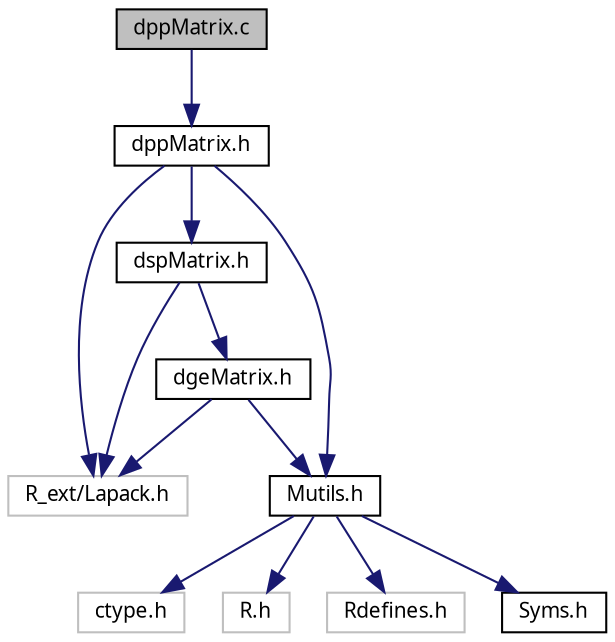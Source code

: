 digraph G
{
  edge [fontname="FreeSans.ttf",fontsize=10,labelfontname="FreeSans.ttf",labelfontsize=10];
  node [fontname="FreeSans.ttf",fontsize=10,shape=record];
  Node1 [label="dppMatrix.c",height=0.2,width=0.4,color="black", fillcolor="grey75", style="filled" fontcolor="black"];
  Node1 -> Node2 [color="midnightblue",fontsize=10,style="solid",fontname="FreeSans.ttf"];
  Node2 [label="dppMatrix.h",height=0.2,width=0.4,color="black", fillcolor="white", style="filled",URL="$dppMatrix_8h.html"];
  Node2 -> Node3 [color="midnightblue",fontsize=10,style="solid",fontname="FreeSans.ttf"];
  Node3 [label="R_ext/Lapack.h",height=0.2,width=0.4,color="grey75", fillcolor="white", style="filled"];
  Node2 -> Node4 [color="midnightblue",fontsize=10,style="solid",fontname="FreeSans.ttf"];
  Node4 [label="Mutils.h",height=0.2,width=0.4,color="black", fillcolor="white", style="filled",URL="$Mutils_8h.html"];
  Node4 -> Node5 [color="midnightblue",fontsize=10,style="solid",fontname="FreeSans.ttf"];
  Node5 [label="ctype.h",height=0.2,width=0.4,color="grey75", fillcolor="white", style="filled"];
  Node4 -> Node6 [color="midnightblue",fontsize=10,style="solid",fontname="FreeSans.ttf"];
  Node6 [label="R.h",height=0.2,width=0.4,color="grey75", fillcolor="white", style="filled"];
  Node4 -> Node7 [color="midnightblue",fontsize=10,style="solid",fontname="FreeSans.ttf"];
  Node7 [label="Rdefines.h",height=0.2,width=0.4,color="grey75", fillcolor="white", style="filled"];
  Node4 -> Node8 [color="midnightblue",fontsize=10,style="solid",fontname="FreeSans.ttf"];
  Node8 [label="Syms.h",height=0.2,width=0.4,color="black", fillcolor="white", style="filled",URL="$Syms_8h.html"];
  Node2 -> Node9 [color="midnightblue",fontsize=10,style="solid",fontname="FreeSans.ttf"];
  Node9 [label="dspMatrix.h",height=0.2,width=0.4,color="black", fillcolor="white", style="filled",URL="$dspMatrix_8h.html"];
  Node9 -> Node10 [color="midnightblue",fontsize=10,style="solid",fontname="FreeSans.ttf"];
  Node10 [label="dgeMatrix.h",height=0.2,width=0.4,color="black", fillcolor="white", style="filled",URL="$dgeMatrix_8h.html"];
  Node10 -> Node3 [color="midnightblue",fontsize=10,style="solid",fontname="FreeSans.ttf"];
  Node10 -> Node4 [color="midnightblue",fontsize=10,style="solid",fontname="FreeSans.ttf"];
  Node9 -> Node3 [color="midnightblue",fontsize=10,style="solid",fontname="FreeSans.ttf"];
}
